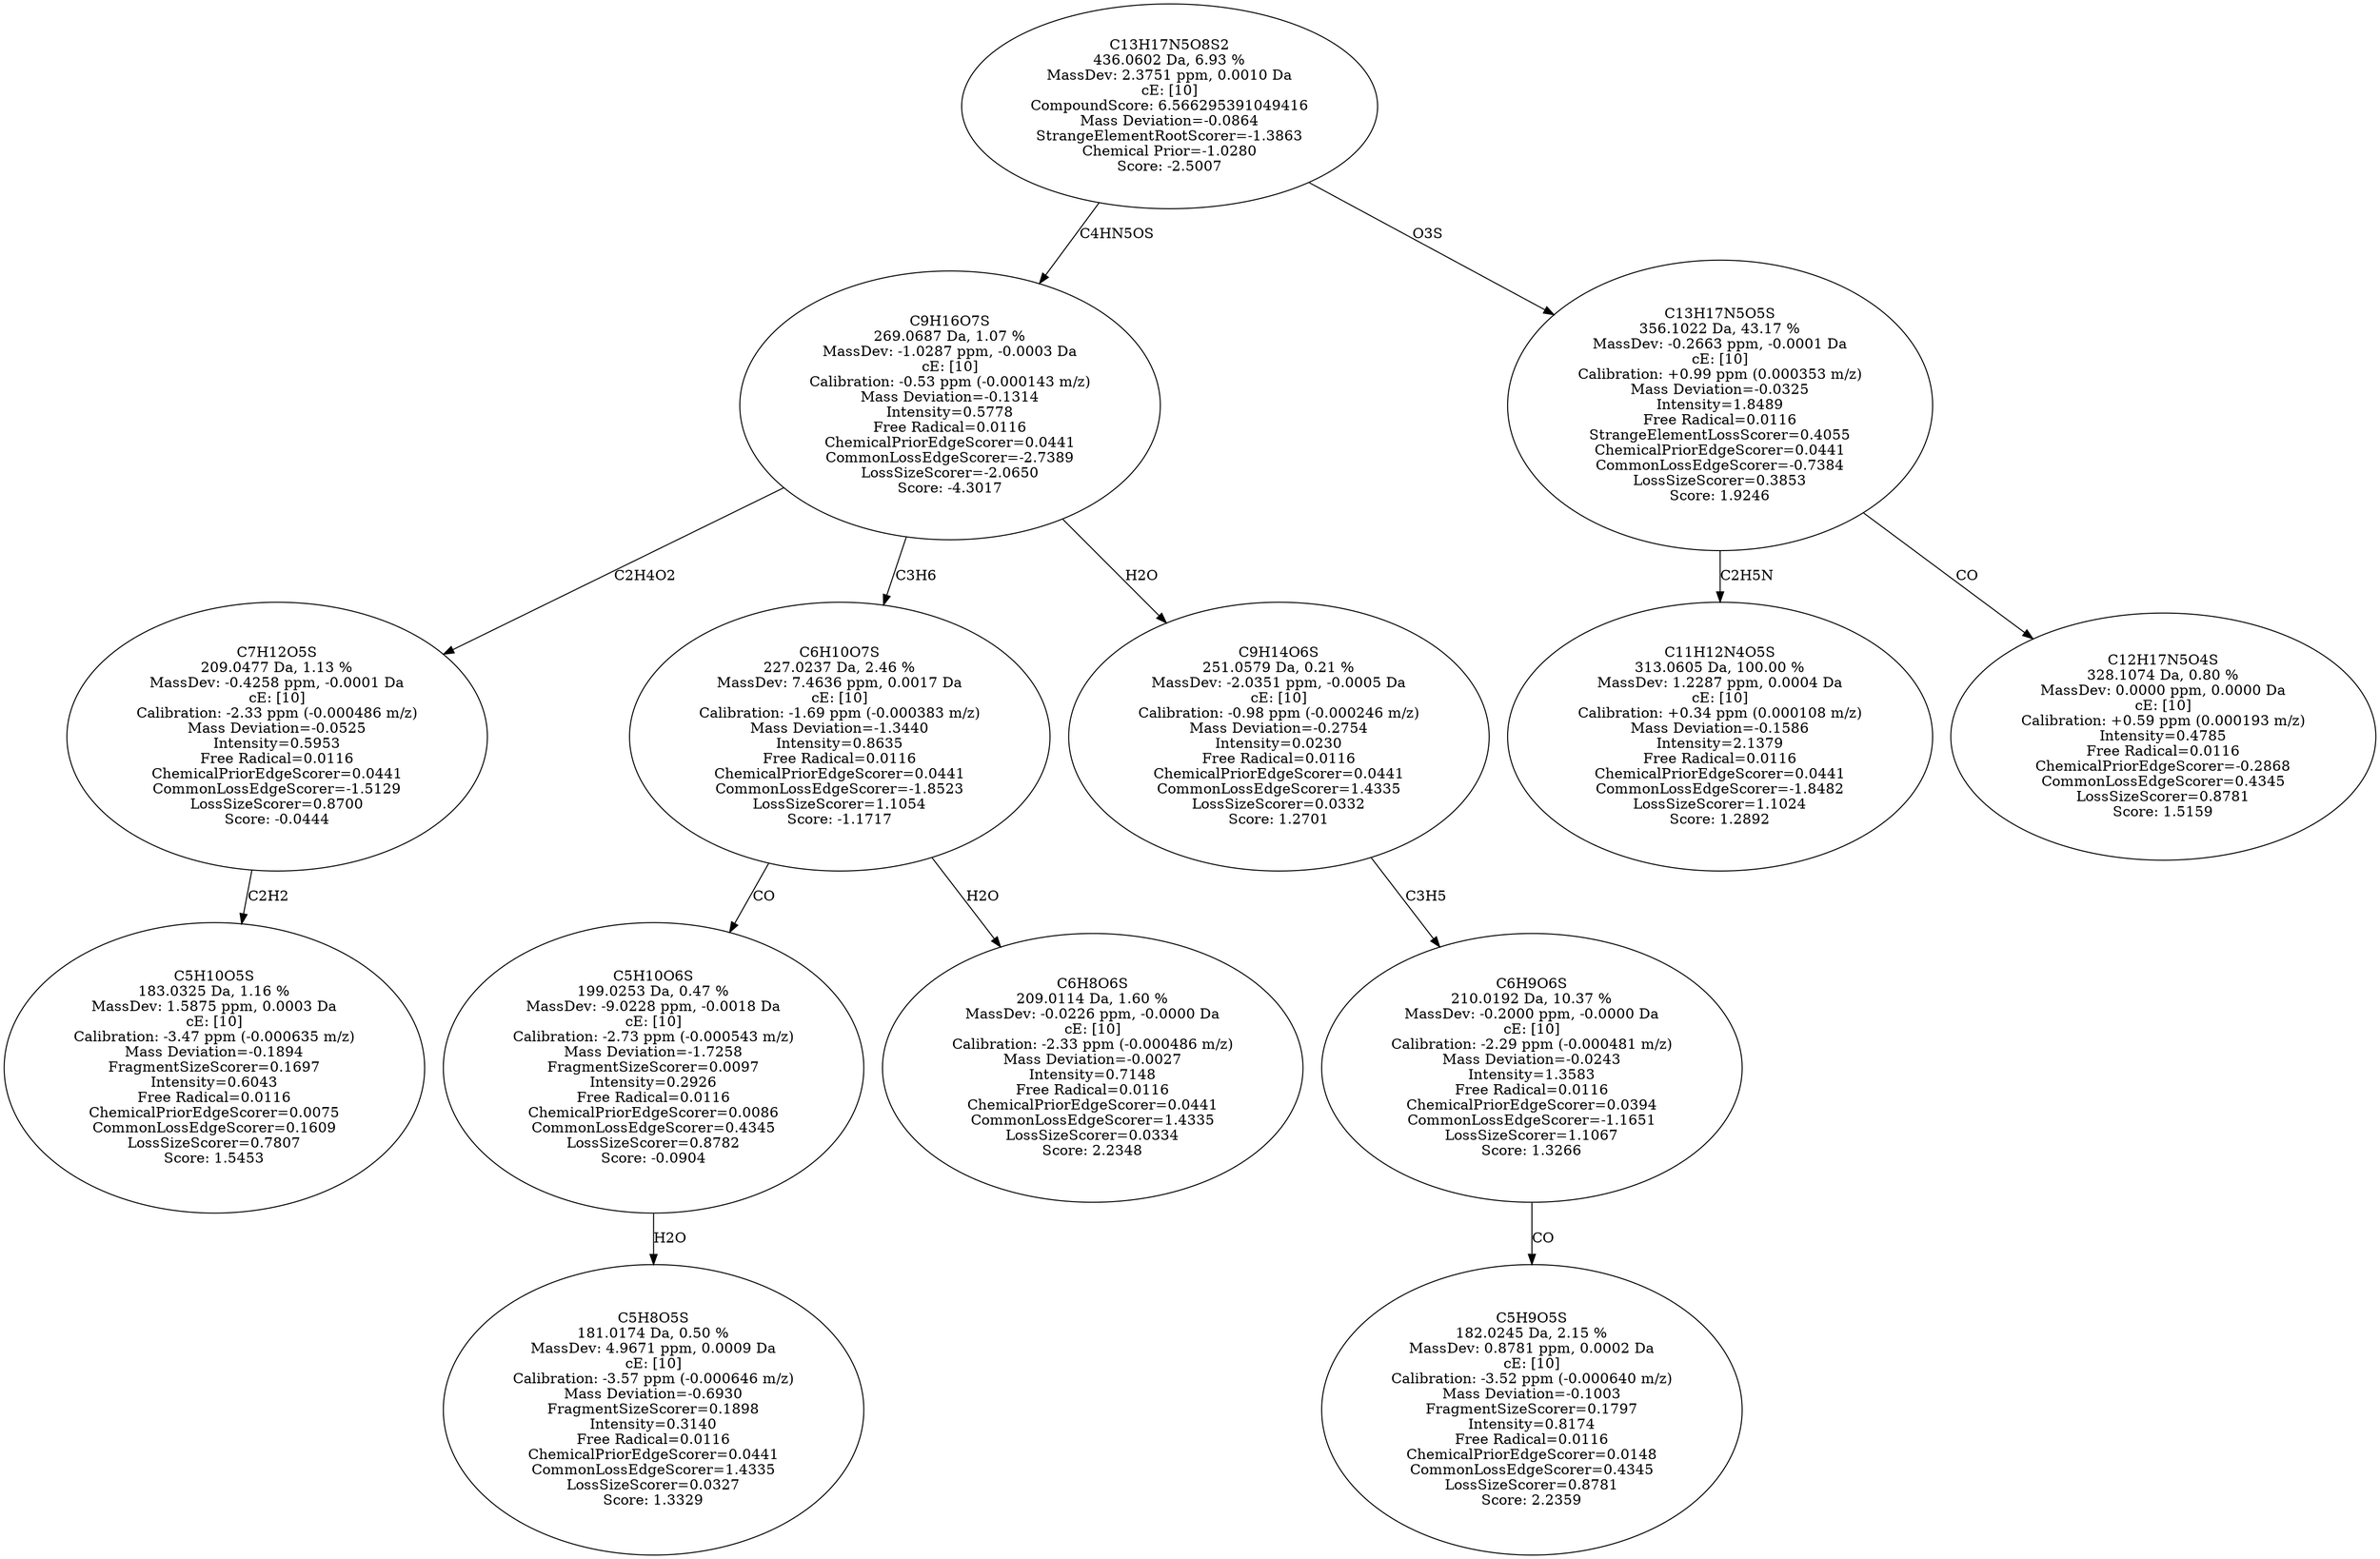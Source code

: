 strict digraph {
v1 [label="C5H10O5S\n183.0325 Da, 1.16 %\nMassDev: 1.5875 ppm, 0.0003 Da\ncE: [10]\nCalibration: -3.47 ppm (-0.000635 m/z)\nMass Deviation=-0.1894\nFragmentSizeScorer=0.1697\nIntensity=0.6043\nFree Radical=0.0116\nChemicalPriorEdgeScorer=0.0075\nCommonLossEdgeScorer=0.1609\nLossSizeScorer=0.7807\nScore: 1.5453"];
v2 [label="C7H12O5S\n209.0477 Da, 1.13 %\nMassDev: -0.4258 ppm, -0.0001 Da\ncE: [10]\nCalibration: -2.33 ppm (-0.000486 m/z)\nMass Deviation=-0.0525\nIntensity=0.5953\nFree Radical=0.0116\nChemicalPriorEdgeScorer=0.0441\nCommonLossEdgeScorer=-1.5129\nLossSizeScorer=0.8700\nScore: -0.0444"];
v3 [label="C5H8O5S\n181.0174 Da, 0.50 %\nMassDev: 4.9671 ppm, 0.0009 Da\ncE: [10]\nCalibration: -3.57 ppm (-0.000646 m/z)\nMass Deviation=-0.6930\nFragmentSizeScorer=0.1898\nIntensity=0.3140\nFree Radical=0.0116\nChemicalPriorEdgeScorer=0.0441\nCommonLossEdgeScorer=1.4335\nLossSizeScorer=0.0327\nScore: 1.3329"];
v4 [label="C5H10O6S\n199.0253 Da, 0.47 %\nMassDev: -9.0228 ppm, -0.0018 Da\ncE: [10]\nCalibration: -2.73 ppm (-0.000543 m/z)\nMass Deviation=-1.7258\nFragmentSizeScorer=0.0097\nIntensity=0.2926\nFree Radical=0.0116\nChemicalPriorEdgeScorer=0.0086\nCommonLossEdgeScorer=0.4345\nLossSizeScorer=0.8782\nScore: -0.0904"];
v5 [label="C6H8O6S\n209.0114 Da, 1.60 %\nMassDev: -0.0226 ppm, -0.0000 Da\ncE: [10]\nCalibration: -2.33 ppm (-0.000486 m/z)\nMass Deviation=-0.0027\nIntensity=0.7148\nFree Radical=0.0116\nChemicalPriorEdgeScorer=0.0441\nCommonLossEdgeScorer=1.4335\nLossSizeScorer=0.0334\nScore: 2.2348"];
v6 [label="C6H10O7S\n227.0237 Da, 2.46 %\nMassDev: 7.4636 ppm, 0.0017 Da\ncE: [10]\nCalibration: -1.69 ppm (-0.000383 m/z)\nMass Deviation=-1.3440\nIntensity=0.8635\nFree Radical=0.0116\nChemicalPriorEdgeScorer=0.0441\nCommonLossEdgeScorer=-1.8523\nLossSizeScorer=1.1054\nScore: -1.1717"];
v7 [label="C5H9O5S\n182.0245 Da, 2.15 %\nMassDev: 0.8781 ppm, 0.0002 Da\ncE: [10]\nCalibration: -3.52 ppm (-0.000640 m/z)\nMass Deviation=-0.1003\nFragmentSizeScorer=0.1797\nIntensity=0.8174\nFree Radical=0.0116\nChemicalPriorEdgeScorer=0.0148\nCommonLossEdgeScorer=0.4345\nLossSizeScorer=0.8781\nScore: 2.2359"];
v8 [label="C6H9O6S\n210.0192 Da, 10.37 %\nMassDev: -0.2000 ppm, -0.0000 Da\ncE: [10]\nCalibration: -2.29 ppm (-0.000481 m/z)\nMass Deviation=-0.0243\nIntensity=1.3583\nFree Radical=0.0116\nChemicalPriorEdgeScorer=0.0394\nCommonLossEdgeScorer=-1.1651\nLossSizeScorer=1.1067\nScore: 1.3266"];
v9 [label="C9H14O6S\n251.0579 Da, 0.21 %\nMassDev: -2.0351 ppm, -0.0005 Da\ncE: [10]\nCalibration: -0.98 ppm (-0.000246 m/z)\nMass Deviation=-0.2754\nIntensity=0.0230\nFree Radical=0.0116\nChemicalPriorEdgeScorer=0.0441\nCommonLossEdgeScorer=1.4335\nLossSizeScorer=0.0332\nScore: 1.2701"];
v10 [label="C9H16O7S\n269.0687 Da, 1.07 %\nMassDev: -1.0287 ppm, -0.0003 Da\ncE: [10]\nCalibration: -0.53 ppm (-0.000143 m/z)\nMass Deviation=-0.1314\nIntensity=0.5778\nFree Radical=0.0116\nChemicalPriorEdgeScorer=0.0441\nCommonLossEdgeScorer=-2.7389\nLossSizeScorer=-2.0650\nScore: -4.3017"];
v11 [label="C11H12N4O5S\n313.0605 Da, 100.00 %\nMassDev: 1.2287 ppm, 0.0004 Da\ncE: [10]\nCalibration: +0.34 ppm (0.000108 m/z)\nMass Deviation=-0.1586\nIntensity=2.1379\nFree Radical=0.0116\nChemicalPriorEdgeScorer=0.0441\nCommonLossEdgeScorer=-1.8482\nLossSizeScorer=1.1024\nScore: 1.2892"];
v12 [label="C12H17N5O4S\n328.1074 Da, 0.80 %\nMassDev: 0.0000 ppm, 0.0000 Da\ncE: [10]\nCalibration: +0.59 ppm (0.000193 m/z)\nIntensity=0.4785\nFree Radical=0.0116\nChemicalPriorEdgeScorer=-0.2868\nCommonLossEdgeScorer=0.4345\nLossSizeScorer=0.8781\nScore: 1.5159"];
v13 [label="C13H17N5O5S\n356.1022 Da, 43.17 %\nMassDev: -0.2663 ppm, -0.0001 Da\ncE: [10]\nCalibration: +0.99 ppm (0.000353 m/z)\nMass Deviation=-0.0325\nIntensity=1.8489\nFree Radical=0.0116\nStrangeElementLossScorer=0.4055\nChemicalPriorEdgeScorer=0.0441\nCommonLossEdgeScorer=-0.7384\nLossSizeScorer=0.3853\nScore: 1.9246"];
v14 [label="C13H17N5O8S2\n436.0602 Da, 6.93 %\nMassDev: 2.3751 ppm, 0.0010 Da\ncE: [10]\nCompoundScore: 6.566295391049416\nMass Deviation=-0.0864\nStrangeElementRootScorer=-1.3863\nChemical Prior=-1.0280\nScore: -2.5007"];
v2 -> v1 [label="C2H2"];
v10 -> v2 [label="C2H4O2"];
v4 -> v3 [label="H2O"];
v6 -> v4 [label="CO"];
v6 -> v5 [label="H2O"];
v10 -> v6 [label="C3H6"];
v8 -> v7 [label="CO"];
v9 -> v8 [label="C3H5"];
v10 -> v9 [label="H2O"];
v14 -> v10 [label="C4HN5OS"];
v13 -> v11 [label="C2H5N"];
v13 -> v12 [label="CO"];
v14 -> v13 [label="O3S"];
}